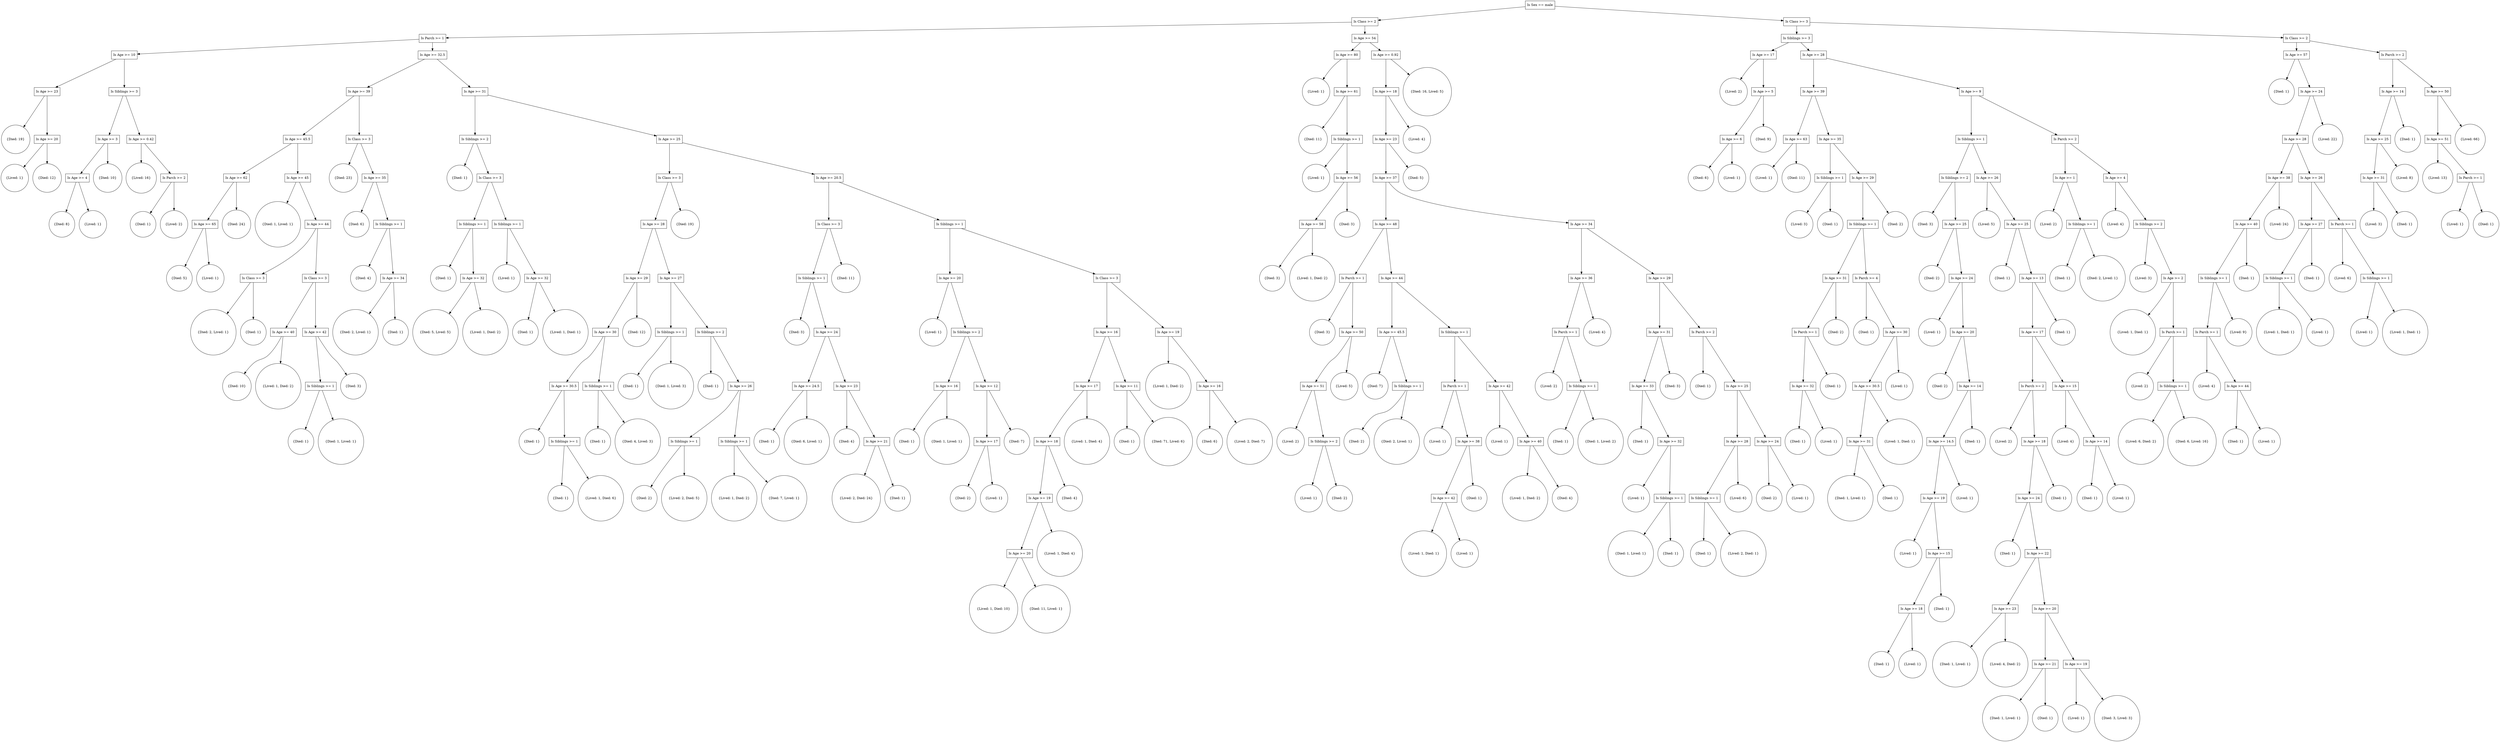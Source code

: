 digraph Tree {
	1[shape=box,label="Is Sex == male"]
	2[shape=box,label="Is Class >= 2"]
	3[shape=box,label="Is Class >= 3"]
	4[shape=box,label="Is Parch >= 1"]
	5[shape=box,label="Is Age >= 54"]
	6[shape=box,label="Is Siblings >= 3"]
	7[shape=box,label="Is Class >= 2"]
	8[shape=box,label="Is Age >= 10"]
	9[shape=box,label="Is Age >= 32.5"]
	10[shape=box,label="Is Age >= 80"]
	11[shape=box,label="Is Age >= 0.92"]
	12[shape=box,label="Is Age >= 17"]
	13[shape=box,label="Is Age >= 28"]
	14[shape=box,label="Is Age >= 57"]
	15[shape=box,label="Is Parch >= 2"]
	16[shape=box,label="Is Age >= 23"]
	17[shape=box,label="Is Siblings >= 3"]
	18[shape=box,label="Is Age >= 39"]
	19[shape=box,label="Is Age >= 31"]
	20[shape=circle,label="{Lived: 1}"]
	21[shape=box,label="Is Age >= 61"]
	22[shape=box,label="Is Age >= 18"]
	23[shape=circle,label="{Died: 16, Lived: 5}"]
	24[shape=circle,label="{Lived: 2}"]
	25[shape=box,label="Is Age >= 5"]
	26[shape=box,label="Is Age >= 39"]
	27[shape=box,label="Is Age >= 9"]
	28[shape=circle,label="{Died: 1}"]
	29[shape=box,label="Is Age >= 24"]
	30[shape=box,label="Is Age >= 14"]
	31[shape=box,label="Is Age >= 50"]
	32[shape=circle,label="{Died: 19}"]
	33[shape=box,label="Is Age >= 20"]
	34[shape=box,label="Is Age >= 3"]
	35[shape=box,label="Is Age >= 0.42"]
	36[shape=box,label="Is Age >= 45.5"]
	37[shape=box,label="Is Class >= 3"]
	38[shape=box,label="Is Siblings >= 2"]
	39[shape=box,label="Is Age >= 25"]
	40[shape=circle,label="{Died: 11}"]
	41[shape=box,label="Is Siblings >= 1"]
	42[shape=box,label="Is Age >= 23"]
	43[shape=circle,label="{Lived: 4}"]
	44[shape=box,label="Is Age >= 6"]
	45[shape=circle,label="{Died: 9}"]
	46[shape=box,label="Is Age >= 63"]
	47[shape=box,label="Is Age >= 35"]
	48[shape=box,label="Is Siblings >= 1"]
	49[shape=box,label="Is Parch >= 2"]
	50[shape=box,label="Is Age >= 28"]
	51[shape=circle,label="{Lived: 22}"]
	52[shape=box,label="Is Age >= 25"]
	53[shape=circle,label="{Died: 1}"]
	54[shape=box,label="Is Age >= 51"]
	55[shape=circle,label="{Lived: 66}"]
	56[shape=circle,label="{Lived: 1}"]
	57[shape=circle,label="{Died: 12}"]
	58[shape=box,label="Is Age >= 4"]
	59[shape=circle,label="{Died: 10}"]
	60[shape=circle,label="{Lived: 16}"]
	61[shape=box,label="Is Parch >= 2"]
	62[shape=box,label="Is Age >= 62"]
	63[shape=box,label="Is Age >= 45"]
	64[shape=circle,label="{Died: 23}"]
	65[shape=box,label="Is Age >= 35"]
	66[shape=circle,label="{Died: 1}"]
	67[shape=box,label="Is Class >= 3"]
	68[shape=box,label="Is Class >= 3"]
	69[shape=box,label="Is Age >= 20.5"]
	70[shape=circle,label="{Lived: 1}"]
	71[shape=box,label="Is Age >= 56"]
	72[shape=box,label="Is Age >= 37"]
	73[shape=circle,label="{Died: 5}"]
	74[shape=circle,label="{Died: 6}"]
	75[shape=circle,label="{Lived: 1}"]
	76[shape=circle,label="{Lived: 1}"]
	77[shape=circle,label="{Died: 11}"]
	78[shape=box,label="Is Siblings >= 1"]
	79[shape=box,label="Is Age >= 29"]
	80[shape=box,label="Is Siblings >= 2"]
	81[shape=box,label="Is Age >= 26"]
	82[shape=box,label="Is Age >= 1"]
	83[shape=box,label="Is Age >= 4"]
	84[shape=box,label="Is Age >= 38"]
	85[shape=box,label="Is Age >= 26"]
	86[shape=box,label="Is Age >= 31"]
	87[shape=circle,label="{Lived: 8}"]
	88[shape=circle,label="{Lived: 13}"]
	89[shape=box,label="Is Parch >= 1"]
	90[shape=circle,label="{Died: 8}"]
	91[shape=circle,label="{Lived: 1}"]
	92[shape=circle,label="{Died: 1}"]
	93[shape=circle,label="{Lived: 2}"]
	94[shape=box,label="Is Age >= 65"]
	95[shape=circle,label="{Died: 24}"]
	96[shape=circle,label="{Died: 1, Lived: 1}"]
	97[shape=box,label="Is Age >= 44"]
	98[shape=circle,label="{Died: 6}"]
	99[shape=box,label="Is Siblings >= 1"]
	100[shape=box,label="Is Siblings >= 1"]
	101[shape=box,label="Is Siblings >= 1"]
	102[shape=box,label="Is Age >= 28"]
	103[shape=circle,label="{Died: 19}"]
	104[shape=box,label="Is Class >= 3"]
	105[shape=box,label="Is Siblings >= 1"]
	106[shape=box,label="Is Age >= 58"]
	107[shape=circle,label="{Died: 3}"]
	108[shape=box,label="Is Age >= 48"]
	109[shape=box,label="Is Age >= 34"]
	110[shape=circle,label="{Lived: 3}"]
	111[shape=circle,label="{Died: 1}"]
	112[shape=box,label="Is Siblings >= 1"]
	113[shape=circle,label="{Died: 2}"]
	114[shape=circle,label="{Died: 3}"]
	115[shape=box,label="Is Age >= 25"]
	116[shape=circle,label="{Lived: 5}"]
	117[shape=box,label="Is Age >= 25"]
	118[shape=circle,label="{Lived: 2}"]
	119[shape=box,label="Is Siblings >= 1"]
	120[shape=circle,label="{Lived: 4}"]
	121[shape=box,label="Is Siblings >= 2"]
	122[shape=box,label="Is Age >= 40"]
	123[shape=circle,label="{Lived: 24}"]
	124[shape=box,label="Is Age >= 27"]
	125[shape=box,label="Is Parch >= 1"]
	126[shape=circle,label="{Lived: 3}"]
	127[shape=circle,label="{Died: 1}"]
	128[shape=circle,label="{Lived: 1}"]
	129[shape=circle,label="{Died: 1}"]
	130[shape=circle,label="{Died: 5}"]
	131[shape=circle,label="{Lived: 1}"]
	132[shape=box,label="Is Class >= 3"]
	133[shape=box,label="Is Class >= 3"]
	134[shape=circle,label="{Died: 4}"]
	135[shape=box,label="Is Age >= 34"]
	136[shape=circle,label="{Died: 1}"]
	137[shape=box,label="Is Age >= 32"]
	138[shape=circle,label="{Lived: 1}"]
	139[shape=box,label="Is Age >= 32"]
	140[shape=box,label="Is Age >= 29"]
	141[shape=box,label="Is Age >= 27"]
	142[shape=box,label="Is Siblings >= 1"]
	143[shape=circle,label="{Died: 11}"]
	144[shape=box,label="Is Age >= 20"]
	145[shape=box,label="Is Class >= 3"]
	146[shape=circle,label="{Died: 3}"]
	147[shape=circle,label="{Lived: 1, Died: 2}"]
	148[shape=box,label="Is Parch >= 1"]
	149[shape=box,label="Is Age >= 44"]
	150[shape=box,label="Is Age >= 36"]
	151[shape=box,label="Is Age >= 29"]
	152[shape=box,label="Is Age >= 31"]
	153[shape=box,label="Is Parch >= 4"]
	154[shape=circle,label="{Died: 2}"]
	155[shape=box,label="Is Age >= 24"]
	156[shape=circle,label="{Died: 1}"]
	157[shape=box,label="Is Age >= 13"]
	158[shape=circle,label="{Died: 1}"]
	159[shape=circle,label="{Died: 2, Lived: 1}"]
	160[shape=circle,label="{Lived: 3}"]
	161[shape=box,label="Is Age >= 2"]
	162[shape=box,label="Is Siblings >= 1"]
	163[shape=circle,label="{Died: 1}"]
	164[shape=box,label="Is Siblings >= 1"]
	165[shape=circle,label="{Died: 1}"]
	166[shape=circle,label="{Lived: 6}"]
	167[shape=box,label="Is Siblings >= 1"]
	168[shape=circle,label="{Died: 2, Lived: 1}"]
	169[shape=circle,label="{Died: 1}"]
	170[shape=box,label="Is Age >= 40"]
	171[shape=box,label="Is Age >= 42"]
	172[shape=circle,label="{Died: 2, Lived: 1}"]
	173[shape=circle,label="{Died: 1}"]
	174[shape=circle,label="{Died: 5, Lived: 5}"]
	175[shape=circle,label="{Lived: 1, Died: 2}"]
	176[shape=circle,label="{Died: 1}"]
	177[shape=circle,label="{Lived: 1, Died: 1}"]
	178[shape=box,label="Is Age >= 30"]
	179[shape=circle,label="{Died: 12}"]
	180[shape=box,label="Is Siblings >= 1"]
	181[shape=box,label="Is Siblings >= 2"]
	182[shape=circle,label="{Died: 3}"]
	183[shape=box,label="Is Age >= 24"]
	184[shape=circle,label="{Lived: 1}"]
	185[shape=box,label="Is Siblings >= 2"]
	186[shape=box,label="Is Age >= 16"]
	187[shape=box,label="Is Age >= 19"]
	188[shape=circle,label="{Died: 3}"]
	189[shape=box,label="Is Age >= 50"]
	190[shape=box,label="Is Age >= 45.5"]
	191[shape=box,label="Is Siblings >= 1"]
	192[shape=box,label="Is Parch >= 1"]
	193[shape=circle,label="{Lived: 4}"]
	194[shape=box,label="Is Age >= 31"]
	195[shape=box,label="Is Parch >= 2"]
	196[shape=box,label="Is Parch >= 1"]
	197[shape=circle,label="{Died: 2}"]
	198[shape=circle,label="{Died: 1}"]
	199[shape=box,label="Is Age >= 30"]
	200[shape=circle,label="{Lived: 1}"]
	201[shape=box,label="Is Age >= 20"]
	202[shape=box,label="Is Age >= 17"]
	203[shape=circle,label="{Died: 1}"]
	204[shape=circle,label="{Lived: 1, Died: 1}"]
	205[shape=box,label="Is Parch >= 1"]
	206[shape=box,label="Is Parch >= 1"]
	207[shape=circle,label="{Lived: 9}"]
	208[shape=circle,label="{Lived: 1, Died: 1}"]
	209[shape=circle,label="{Lived: 1}"]
	210[shape=circle,label="{Lived: 1}"]
	211[shape=circle,label="{Lived: 1, Died: 1}"]
	212[shape=circle,label="{Died: 10}"]
	213[shape=circle,label="{Lived: 1, Died: 2}"]
	214[shape=box,label="Is Siblings >= 1"]
	215[shape=circle,label="{Died: 3}"]
	216[shape=box,label="Is Age >= 30.5"]
	217[shape=box,label="Is Siblings >= 1"]
	218[shape=circle,label="{Died: 1}"]
	219[shape=circle,label="{Died: 1, Lived: 3}"]
	220[shape=circle,label="{Died: 1}"]
	221[shape=box,label="Is Age >= 26"]
	222[shape=box,label="Is Age >= 24.5"]
	223[shape=box,label="Is Age >= 23"]
	224[shape=box,label="Is Age >= 16"]
	225[shape=box,label="Is Age >= 12"]
	226[shape=box,label="Is Age >= 17"]
	227[shape=box,label="Is Age >= 11"]
	228[shape=circle,label="{Lived: 1, Died: 2}"]
	229[shape=box,label="Is Age >= 16"]
	230[shape=box,label="Is Age >= 51"]
	231[shape=circle,label="{Lived: 5}"]
	232[shape=circle,label="{Died: 7}"]
	233[shape=box,label="Is Siblings >= 1"]
	234[shape=box,label="Is Parch >= 1"]
	235[shape=box,label="Is Age >= 42"]
	236[shape=circle,label="{Lived: 2}"]
	237[shape=box,label="Is Siblings >= 1"]
	238[shape=box,label="Is Age >= 33"]
	239[shape=circle,label="{Died: 3}"]
	240[shape=circle,label="{Died: 1}"]
	241[shape=box,label="Is Age >= 25"]
	242[shape=box,label="Is Age >= 32"]
	243[shape=circle,label="{Died: 1}"]
	244[shape=box,label="Is Age >= 30.5"]
	245[shape=circle,label="{Lived: 1}"]
	246[shape=circle,label="{Died: 2}"]
	247[shape=box,label="Is Age >= 14"]
	248[shape=box,label="Is Parch >= 2"]
	249[shape=box,label="Is Age >= 15"]
	250[shape=circle,label="{Lived: 2}"]
	251[shape=box,label="Is Siblings >= 1"]
	252[shape=circle,label="{Lived: 4}"]
	253[shape=box,label="Is Age >= 44"]
	254[shape=circle,label="{Died: 1}"]
	255[shape=circle,label="{Died: 1, Lived: 1}"]
	256[shape=circle,label="{Died: 1}"]
	257[shape=box,label="Is Siblings >= 1"]
	258[shape=circle,label="{Died: 1}"]
	259[shape=circle,label="{Died: 4, Lived: 3}"]
	260[shape=box,label="Is Siblings >= 1"]
	261[shape=box,label="Is Siblings >= 1"]
	262[shape=circle,label="{Died: 1}"]
	263[shape=circle,label="{Died: 6, Lived: 1}"]
	264[shape=circle,label="{Died: 4}"]
	265[shape=box,label="Is Age >= 21"]
	266[shape=circle,label="{Died: 1}"]
	267[shape=circle,label="{Died: 1, Lived: 1}"]
	268[shape=box,label="Is Age >= 17"]
	269[shape=circle,label="{Died: 7}"]
	270[shape=box,label="Is Age >= 18"]
	271[shape=circle,label="{Lived: 1, Died: 4}"]
	272[shape=circle,label="{Died: 1}"]
	273[shape=circle,label="{Died: 71, Lived: 6}"]
	274[shape=circle,label="{Died: 6}"]
	275[shape=circle,label="{Lived: 2, Died: 7}"]
	276[shape=circle,label="{Lived: 2}"]
	277[shape=box,label="Is Siblings >= 2"]
	278[shape=circle,label="{Died: 2}"]
	279[shape=circle,label="{Died: 2, Lived: 1}"]
	280[shape=circle,label="{Lived: 1}"]
	281[shape=box,label="Is Age >= 38"]
	282[shape=circle,label="{Lived: 1}"]
	283[shape=box,label="Is Age >= 40"]
	284[shape=circle,label="{Died: 1}"]
	285[shape=circle,label="{Died: 1, Lived: 2}"]
	286[shape=circle,label="{Died: 1}"]
	287[shape=box,label="Is Age >= 32"]
	288[shape=box,label="Is Age >= 28"]
	289[shape=box,label="Is Age >= 24"]
	290[shape=circle,label="{Died: 1}"]
	291[shape=circle,label="{Lived: 1}"]
	292[shape=box,label="Is Age >= 31"]
	293[shape=circle,label="{Lived: 1, Died: 1}"]
	294[shape=box,label="Is Age >= 14.5"]
	295[shape=circle,label="{Died: 1}"]
	296[shape=circle,label="{Lived: 2}"]
	297[shape=box,label="Is Age >= 18"]
	298[shape=circle,label="{Lived: 4}"]
	299[shape=box,label="Is Age >= 14"]
	300[shape=circle,label="{Lived: 6, Died: 2}"]
	301[shape=circle,label="{Died: 6, Lived: 16}"]
	302[shape=circle,label="{Died: 1}"]
	303[shape=circle,label="{Lived: 1}"]
	304[shape=circle,label="{Died: 1}"]
	305[shape=circle,label="{Lived: 1, Died: 6}"]
	306[shape=circle,label="{Died: 2}"]
	307[shape=circle,label="{Lived: 2, Died: 5}"]
	308[shape=circle,label="{Lived: 1, Died: 2}"]
	309[shape=circle,label="{Died: 7, Lived: 1}"]
	310[shape=circle,label="{Lived: 2, Died: 24}"]
	311[shape=circle,label="{Died: 1}"]
	312[shape=circle,label="{Died: 2}"]
	313[shape=circle,label="{Lived: 1}"]
	314[shape=box,label="Is Age >= 19"]
	315[shape=circle,label="{Died: 4}"]
	316[shape=circle,label="{Lived: 1}"]
	317[shape=circle,label="{Died: 2}"]
	318[shape=box,label="Is Age >= 42"]
	319[shape=circle,label="{Died: 1}"]
	320[shape=circle,label="{Lived: 1, Died: 2}"]
	321[shape=circle,label="{Died: 4}"]
	322[shape=circle,label="{Lived: 1}"]
	323[shape=box,label="Is Siblings >= 1"]
	324[shape=box,label="Is Siblings >= 1"]
	325[shape=circle,label="{Lived: 6}"]
	326[shape=circle,label="{Died: 2}"]
	327[shape=circle,label="{Lived: 1}"]
	328[shape=circle,label="{Died: 1, Lived: 1}"]
	329[shape=circle,label="{Died: 1}"]
	330[shape=box,label="Is Age >= 19"]
	331[shape=circle,label="{Lived: 1}"]
	332[shape=box,label="Is Age >= 24"]
	333[shape=circle,label="{Died: 1}"]
	334[shape=circle,label="{Died: 1}"]
	335[shape=circle,label="{Lived: 1}"]
	336[shape=box,label="Is Age >= 20"]
	337[shape=circle,label="{Lived: 1, Died: 4}"]
	338[shape=circle,label="{Lived: 1, Died: 1}"]
	339[shape=circle,label="{Lived: 1}"]
	340[shape=circle,label="{Died: 1, Lived: 1}"]
	341[shape=circle,label="{Died: 1}"]
	342[shape=circle,label="{Died: 1}"]
	343[shape=circle,label="{Lived: 2, Died: 1}"]
	344[shape=circle,label="{Lived: 1}"]
	345[shape=box,label="Is Age >= 15"]
	346[shape=circle,label="{Died: 1}"]
	347[shape=box,label="Is Age >= 22"]
	348[shape=circle,label="{Lived: 1, Died: 10}"]
	349[shape=circle,label="{Died: 11, Lived: 1}"]
	350[shape=box,label="Is Age >= 18"]
	351[shape=circle,label="{Died: 1}"]
	352[shape=box,label="Is Age >= 23"]
	353[shape=box,label="Is Age >= 20"]
	354[shape=circle,label="{Died: 1}"]
	355[shape=circle,label="{Lived: 1}"]
	356[shape=circle,label="{Died: 1, Lived: 1}"]
	357[shape=circle,label="{Lived: 4, Died: 2}"]
	358[shape=box,label="Is Age >= 21"]
	359[shape=box,label="Is Age >= 19"]
	360[shape=circle,label="{Died: 1, Lived: 1}"]
	361[shape=circle,label="{Died: 1}"]
	362[shape=circle,label="{Lived: 1}"]
	363[shape=circle,label="{Died: 3, Lived: 3}"]
	1->2
	1->3
	2->4
	2->5
	3->6
	3->7
	4->8
	4->9
	5->10
	5->11
	6->12
	6->13
	7->14
	7->15
	8->16
	8->17
	9->18
	9->19
	10->20
	10->21
	11->22
	11->23
	12->24
	12->25
	13->26
	13->27
	14->28
	14->29
	15->30
	15->31
	16->32
	16->33
	17->34
	17->35
	18->36
	18->37
	19->38
	19->39
	21->40
	21->41
	22->42
	22->43
	25->44
	25->45
	26->46
	26->47
	27->48
	27->49
	29->50
	29->51
	30->52
	30->53
	31->54
	31->55
	33->56
	33->57
	34->58
	34->59
	35->60
	35->61
	36->62
	36->63
	37->64
	37->65
	38->66
	38->67
	39->68
	39->69
	41->70
	41->71
	42->72
	42->73
	44->74
	44->75
	46->76
	46->77
	47->78
	47->79
	48->80
	48->81
	49->82
	49->83
	50->84
	50->85
	52->86
	52->87
	54->88
	54->89
	58->90
	58->91
	61->92
	61->93
	62->94
	62->95
	63->96
	63->97
	65->98
	65->99
	67->100
	67->101
	68->102
	68->103
	69->104
	69->105
	71->106
	71->107
	72->108
	72->109
	78->110
	78->111
	79->112
	79->113
	80->114
	80->115
	81->116
	81->117
	82->118
	82->119
	83->120
	83->121
	84->122
	84->123
	85->124
	85->125
	86->126
	86->127
	89->128
	89->129
	94->130
	94->131
	97->132
	97->133
	99->134
	99->135
	100->136
	100->137
	101->138
	101->139
	102->140
	102->141
	104->142
	104->143
	105->144
	105->145
	106->146
	106->147
	108->148
	108->149
	109->150
	109->151
	112->152
	112->153
	115->154
	115->155
	117->156
	117->157
	119->158
	119->159
	121->160
	121->161
	122->162
	122->163
	124->164
	124->165
	125->166
	125->167
	132->168
	132->169
	133->170
	133->171
	135->172
	135->173
	137->174
	137->175
	139->176
	139->177
	140->178
	140->179
	141->180
	141->181
	142->182
	142->183
	144->184
	144->185
	145->186
	145->187
	148->188
	148->189
	149->190
	149->191
	150->192
	150->193
	151->194
	151->195
	152->196
	152->197
	153->198
	153->199
	155->200
	155->201
	157->202
	157->203
	161->204
	161->205
	162->206
	162->207
	164->208
	164->209
	167->210
	167->211
	170->212
	170->213
	171->214
	171->215
	178->216
	178->217
	180->218
	180->219
	181->220
	181->221
	183->222
	183->223
	185->224
	185->225
	186->226
	186->227
	187->228
	187->229
	189->230
	189->231
	190->232
	190->233
	191->234
	191->235
	192->236
	192->237
	194->238
	194->239
	195->240
	195->241
	196->242
	196->243
	199->244
	199->245
	201->246
	201->247
	202->248
	202->249
	205->250
	205->251
	206->252
	206->253
	214->254
	214->255
	216->256
	216->257
	217->258
	217->259
	221->260
	221->261
	222->262
	222->263
	223->264
	223->265
	224->266
	224->267
	225->268
	225->269
	226->270
	226->271
	227->272
	227->273
	229->274
	229->275
	230->276
	230->277
	233->278
	233->279
	234->280
	234->281
	235->282
	235->283
	237->284
	237->285
	238->286
	238->287
	241->288
	241->289
	242->290
	242->291
	244->292
	244->293
	247->294
	247->295
	248->296
	248->297
	249->298
	249->299
	251->300
	251->301
	253->302
	253->303
	257->304
	257->305
	260->306
	260->307
	261->308
	261->309
	265->310
	265->311
	268->312
	268->313
	270->314
	270->315
	277->316
	277->317
	281->318
	281->319
	283->320
	283->321
	287->322
	287->323
	288->324
	288->325
	289->326
	289->327
	292->328
	292->329
	294->330
	294->331
	297->332
	297->333
	299->334
	299->335
	314->336
	314->337
	318->338
	318->339
	323->340
	323->341
	324->342
	324->343
	330->344
	330->345
	332->346
	332->347
	336->348
	336->349
	345->350
	345->351
	347->352
	347->353
	350->354
	350->355
	352->356
	352->357
	353->358
	353->359
	358->360
	358->361
	359->362
	359->363
}